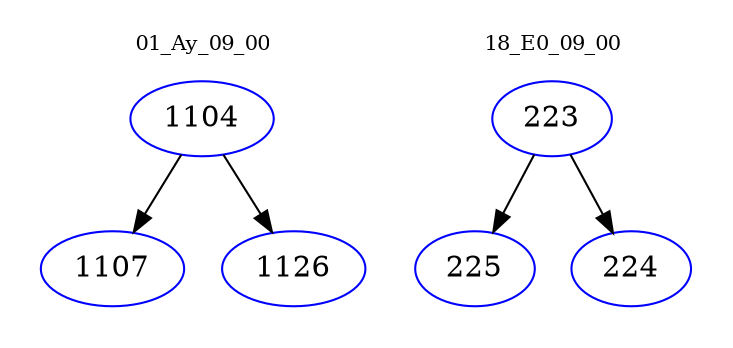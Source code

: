 digraph{
subgraph cluster_0 {
color = white
label = "01_Ay_09_00";
fontsize=10;
T0_1104 [label="1104", color="blue"]
T0_1104 -> T0_1107 [color="black"]
T0_1107 [label="1107", color="blue"]
T0_1104 -> T0_1126 [color="black"]
T0_1126 [label="1126", color="blue"]
}
subgraph cluster_1 {
color = white
label = "18_E0_09_00";
fontsize=10;
T1_223 [label="223", color="blue"]
T1_223 -> T1_225 [color="black"]
T1_225 [label="225", color="blue"]
T1_223 -> T1_224 [color="black"]
T1_224 [label="224", color="blue"]
}
}
